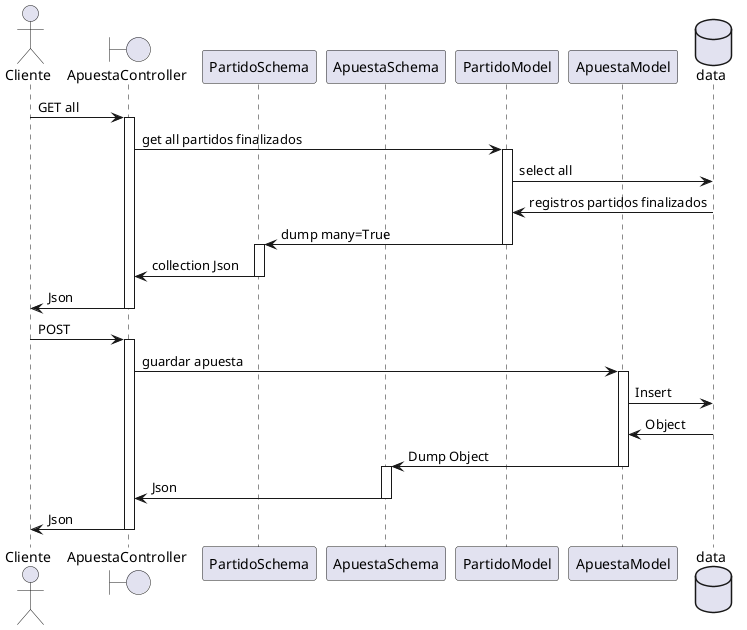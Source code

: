 @startuml

actor Cliente
boundary ApuestaController
participant PartidoSchema
participant ApuestaSchema
participant PartidoModel
participant ApuestaModel
database data

Cliente -> ApuestaController: GET all
activate ApuestaController
ApuestaController -> PartidoModel: get all partidos finalizados
activate PartidoModel
PartidoModel -> data: select all
PartidoModel <- data: registros partidos finalizados
PartidoSchema <- PartidoModel: dump many=True
deactivate PartidoModel
activate PartidoSchema
PartidoSchema -> ApuestaController: collection Json
deactivate PartidoSchema
Cliente <- ApuestaController: Json
deactivate ApuestaController

Cliente -> ApuestaController: POST
activate ApuestaController
ApuestaController -> ApuestaModel: guardar apuesta
activate ApuestaModel
ApuestaModel -> data: Insert
ApuestaModel <- data: Object
ApuestaSchema <- ApuestaModel: Dump Object
deactivate ApuestaModel
activate ApuestaSchema
ApuestaSchema -> ApuestaController: Json
deactivate ApuestaSchema
Cliente <- ApuestaController: Json
deactivate ApuestaController

@enduml
